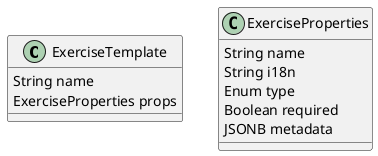 @startuml ExerciseTemplate

/'
    Exercise template should be object
    which contains all required information about
    exercise tracking. It will be copied into training object.
'/
class ExerciseTemplate {
    String name
    ExerciseProperties props
}

class ExerciseProperties {
    String name
    String i18n
    Enum type
    Boolean required
    JSONB metadata
}

@enduml